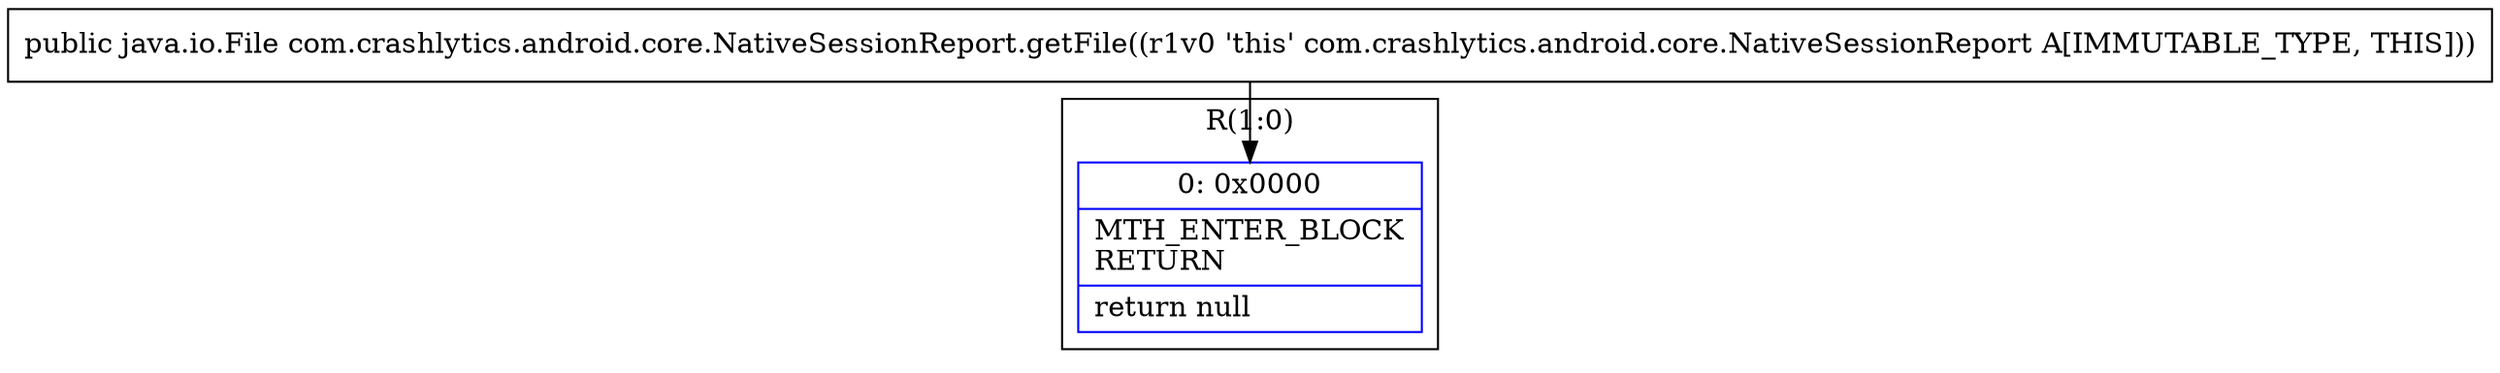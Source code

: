 digraph "CFG forcom.crashlytics.android.core.NativeSessionReport.getFile()Ljava\/io\/File;" {
subgraph cluster_Region_1266296150 {
label = "R(1:0)";
node [shape=record,color=blue];
Node_0 [shape=record,label="{0\:\ 0x0000|MTH_ENTER_BLOCK\lRETURN\l|return null\l}"];
}
MethodNode[shape=record,label="{public java.io.File com.crashlytics.android.core.NativeSessionReport.getFile((r1v0 'this' com.crashlytics.android.core.NativeSessionReport A[IMMUTABLE_TYPE, THIS])) }"];
MethodNode -> Node_0;
}

